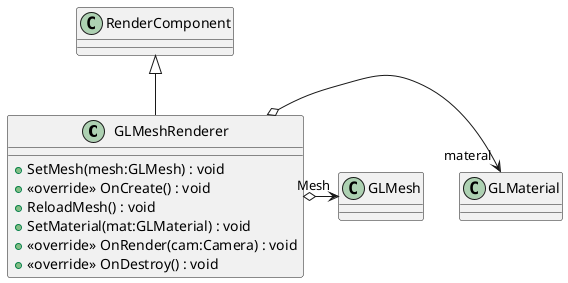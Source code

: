 @startuml
class GLMeshRenderer {
    + SetMesh(mesh:GLMesh) : void
    + <<override>> OnCreate() : void
    + ReloadMesh() : void
    + SetMaterial(mat:GLMaterial) : void
    + <<override>> OnRender(cam:Camera) : void
    + <<override>> OnDestroy() : void
}
RenderComponent <|-- GLMeshRenderer
GLMeshRenderer o-> "materal" GLMaterial
GLMeshRenderer o-> "Mesh" GLMesh
@enduml
